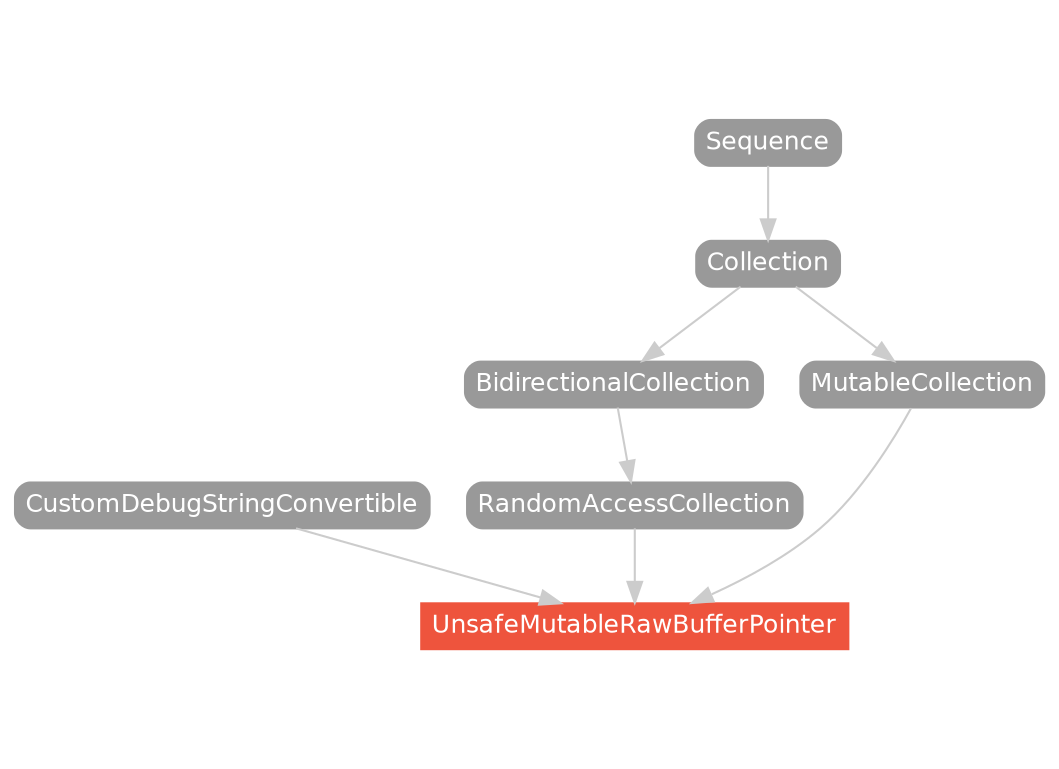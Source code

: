 strict digraph "UnsafeMutableRawBufferPointer - Type Hierarchy - SwiftDoc.org" {
    pad="0.1,0.8"
    node [shape=box, style="filled,rounded", color="#999999", fillcolor="#999999", fontcolor=white, fontname=Helvetica, fontnames="Helvetica,sansserif", fontsize=12, margin="0.07,0.05", height="0.3"]
    edge [color="#cccccc"]
    "BidirectionalCollection" [URL="/protocol/BidirectionalCollection/hierarchy/"]
    "Collection" [URL="/protocol/Collection/hierarchy/"]
    "CustomDebugStringConvertible" [URL="/protocol/CustomDebugStringConvertible/hierarchy/"]
    "MutableCollection" [URL="/protocol/MutableCollection/hierarchy/"]
    "RandomAccessCollection" [URL="/protocol/RandomAccessCollection/hierarchy/"]
    "Sequence" [URL="/protocol/Sequence/hierarchy/"]
    "UnsafeMutableRawBufferPointer" [URL="/type/UnsafeMutableRawBufferPointer/", style="filled", fillcolor="#ee543d", color="#ee543d"]    "MutableCollection" -> "UnsafeMutableRawBufferPointer"
    "RandomAccessCollection" -> "UnsafeMutableRawBufferPointer"
    "CustomDebugStringConvertible" -> "UnsafeMutableRawBufferPointer"
    "Collection" -> "MutableCollection"
    "Sequence" -> "Collection"
    "BidirectionalCollection" -> "RandomAccessCollection"
    "Collection" -> "BidirectionalCollection"
    "Sequence" -> "Collection"
    subgraph Types {
        rank = max; "UnsafeMutableRawBufferPointer";
    }
}